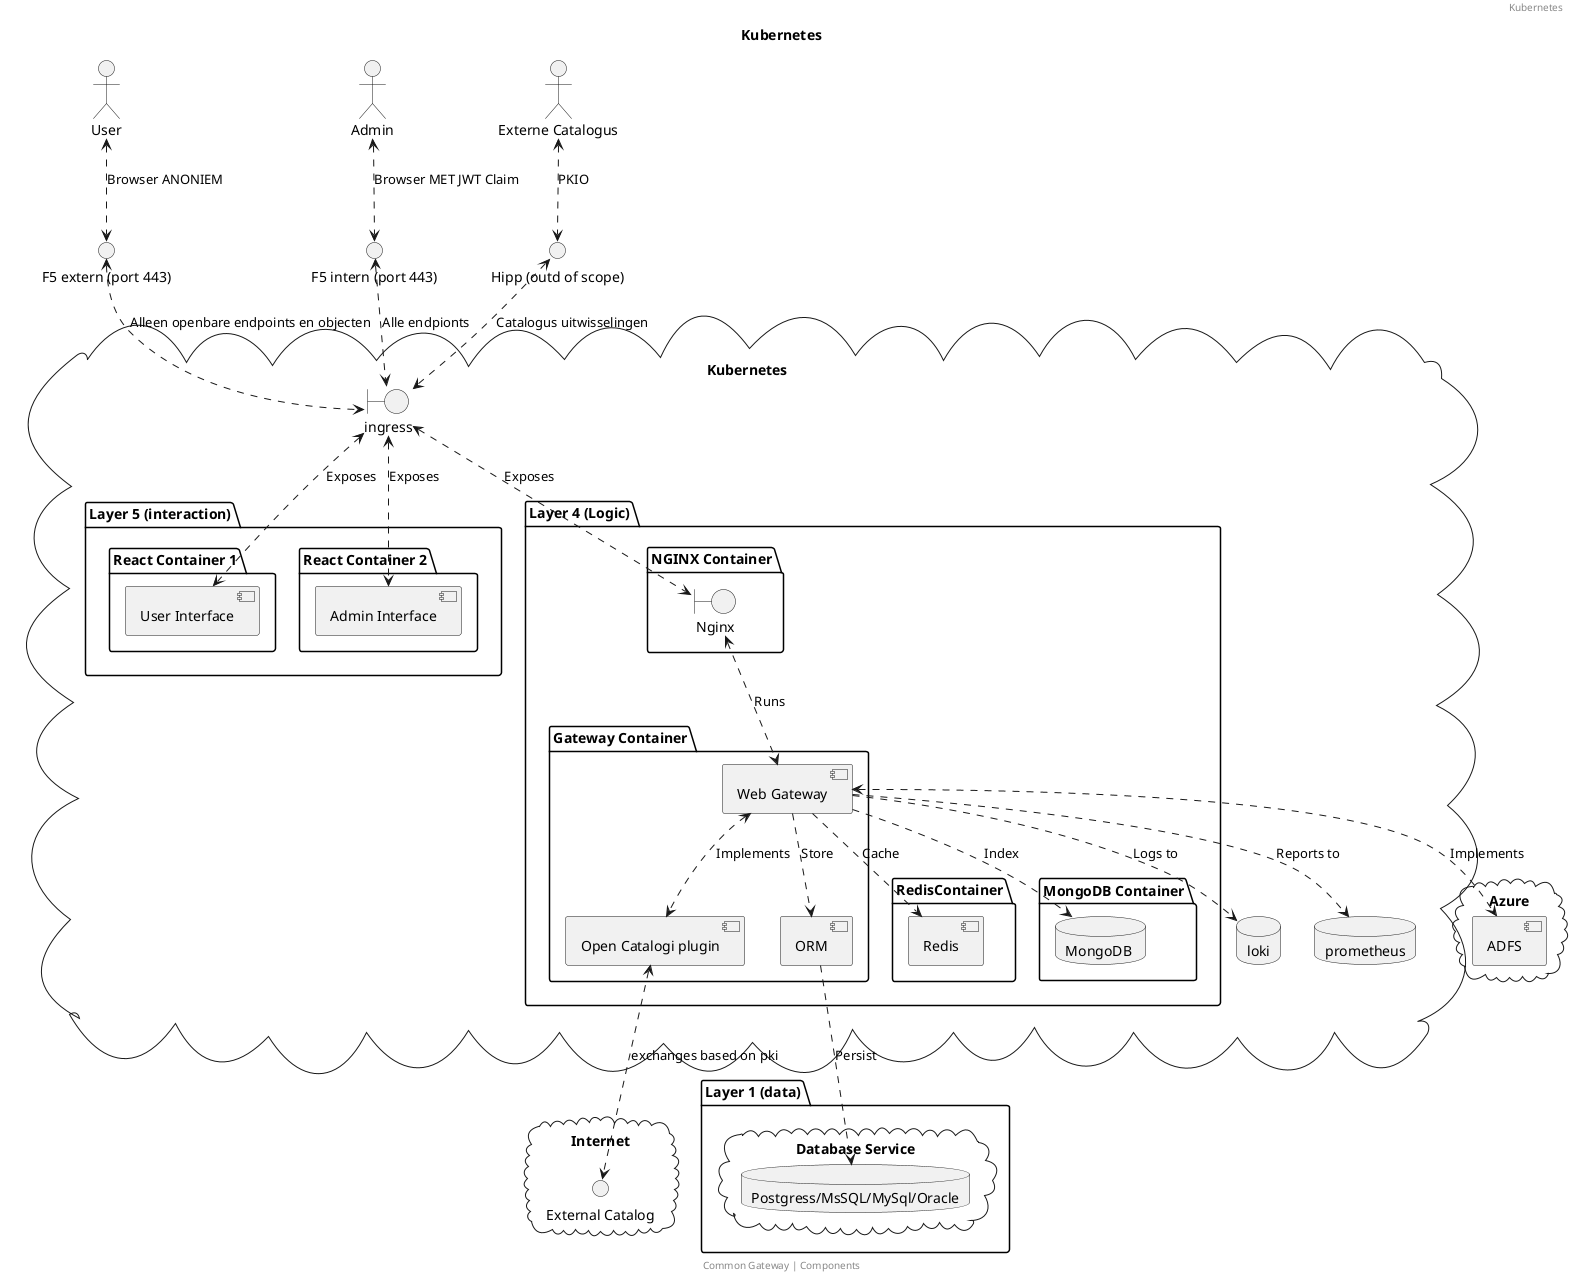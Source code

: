 @startuml
title: Kubernetes
footer: Common Gateway | Components
header: Kubernetes

actor "User" as user
interface "F5 extern (port 443)" as f5extern
actor "Admin" as adminUser
interface "F5 intern (port 443)" as f5intern

actor "Externe Catalogus" as externalCatalouge
interface "Hipp (outd of scope)" as hipp

cloud "Azure"{
 [ADFS]  as identity
}

cloud "Internet"{
interface "External Catalog" as externalCatalog
}


cloud "Kubernetes"{

boundary "ingress" as ingress
database loki
database prometheus

package "Layer 5 (interaction)" {
package "React Container 1" {
 [User Interface]  as ui
}

package "React Container 2" {
 [Admin Interface]  as admin
}
}


package "Layer 4 (Logic)" {
package "NGINX Container" {
 boundary "Nginx" as Nginx
}

package "Gateway Container" {
 [Open Catalogi plugin] as Plugins
 [Web Gateway] as Gateway
 [ORM] as ORM
}

package "RedisContainer" {
 [Redis] as Redis
}


package "MongoDB Container" {
 database  "MongoDB " as MognoDB
}
}

}

package "Layer 1 (data)" {
cloud "Database Service"{
 database  "Postgress/MsSQL/MySql/Oracle" as db
}
}

externalCatalouge <..> hipp: PKIO
user <..> f5extern: Browser ANONIEM
adminUser <..> f5intern : Browser MET JWT Claim
f5extern <..> ingress: Alleen openbare endpoints en objecten
f5intern <..> ingress: Alle endpionts
hipp <..> ingress: Catalogus uitwisselingen
ingress <..> ui: Exposes
ingress <..> admin: Exposes
ingress <..> Nginx: Exposes
Nginx  <..> Gateway: Runs
Gateway <..> Plugins: Implements
Gateway <..> identity: Implements
Gateway ..> loki: Logs to
Gateway ..> prometheus: Reports to
Plugins <..> externalCatalog: exchanges based on pki
Gateway ..> MognoDB: Index
Gateway ..> Redis: Cache
Gateway ..> ORM: Store
ORM  ..> db: Persist
@enduml